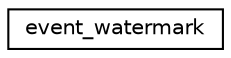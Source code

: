digraph G
{
  edge [fontname="Helvetica",fontsize="10",labelfontname="Helvetica",labelfontsize="10"];
  node [fontname="Helvetica",fontsize="10",shape=record];
  rankdir="LR";
  Node1 [label="event_watermark",height=0.2,width=0.4,color="black", fillcolor="white", style="filled",URL="$structevent__watermark.html"];
}
